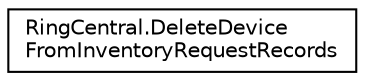 digraph "Graphical Class Hierarchy"
{
 // LATEX_PDF_SIZE
  edge [fontname="Helvetica",fontsize="10",labelfontname="Helvetica",labelfontsize="10"];
  node [fontname="Helvetica",fontsize="10",shape=record];
  rankdir="LR";
  Node0 [label="RingCentral.DeleteDevice\lFromInventoryRequestRecords",height=0.2,width=0.4,color="black", fillcolor="white", style="filled",URL="$classRingCentral_1_1DeleteDeviceFromInventoryRequestRecords.html",tooltip=" "];
}
